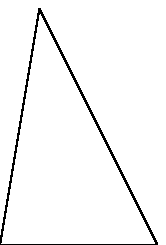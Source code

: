 beginfig(0)

z1=origin;
z2=(2cm, 0);
z3=(.5cm, 3cm);
draw z1--z2--z3--cycle;
draw circumcircle(z1, z2, z3) withcolor red;

endfig
